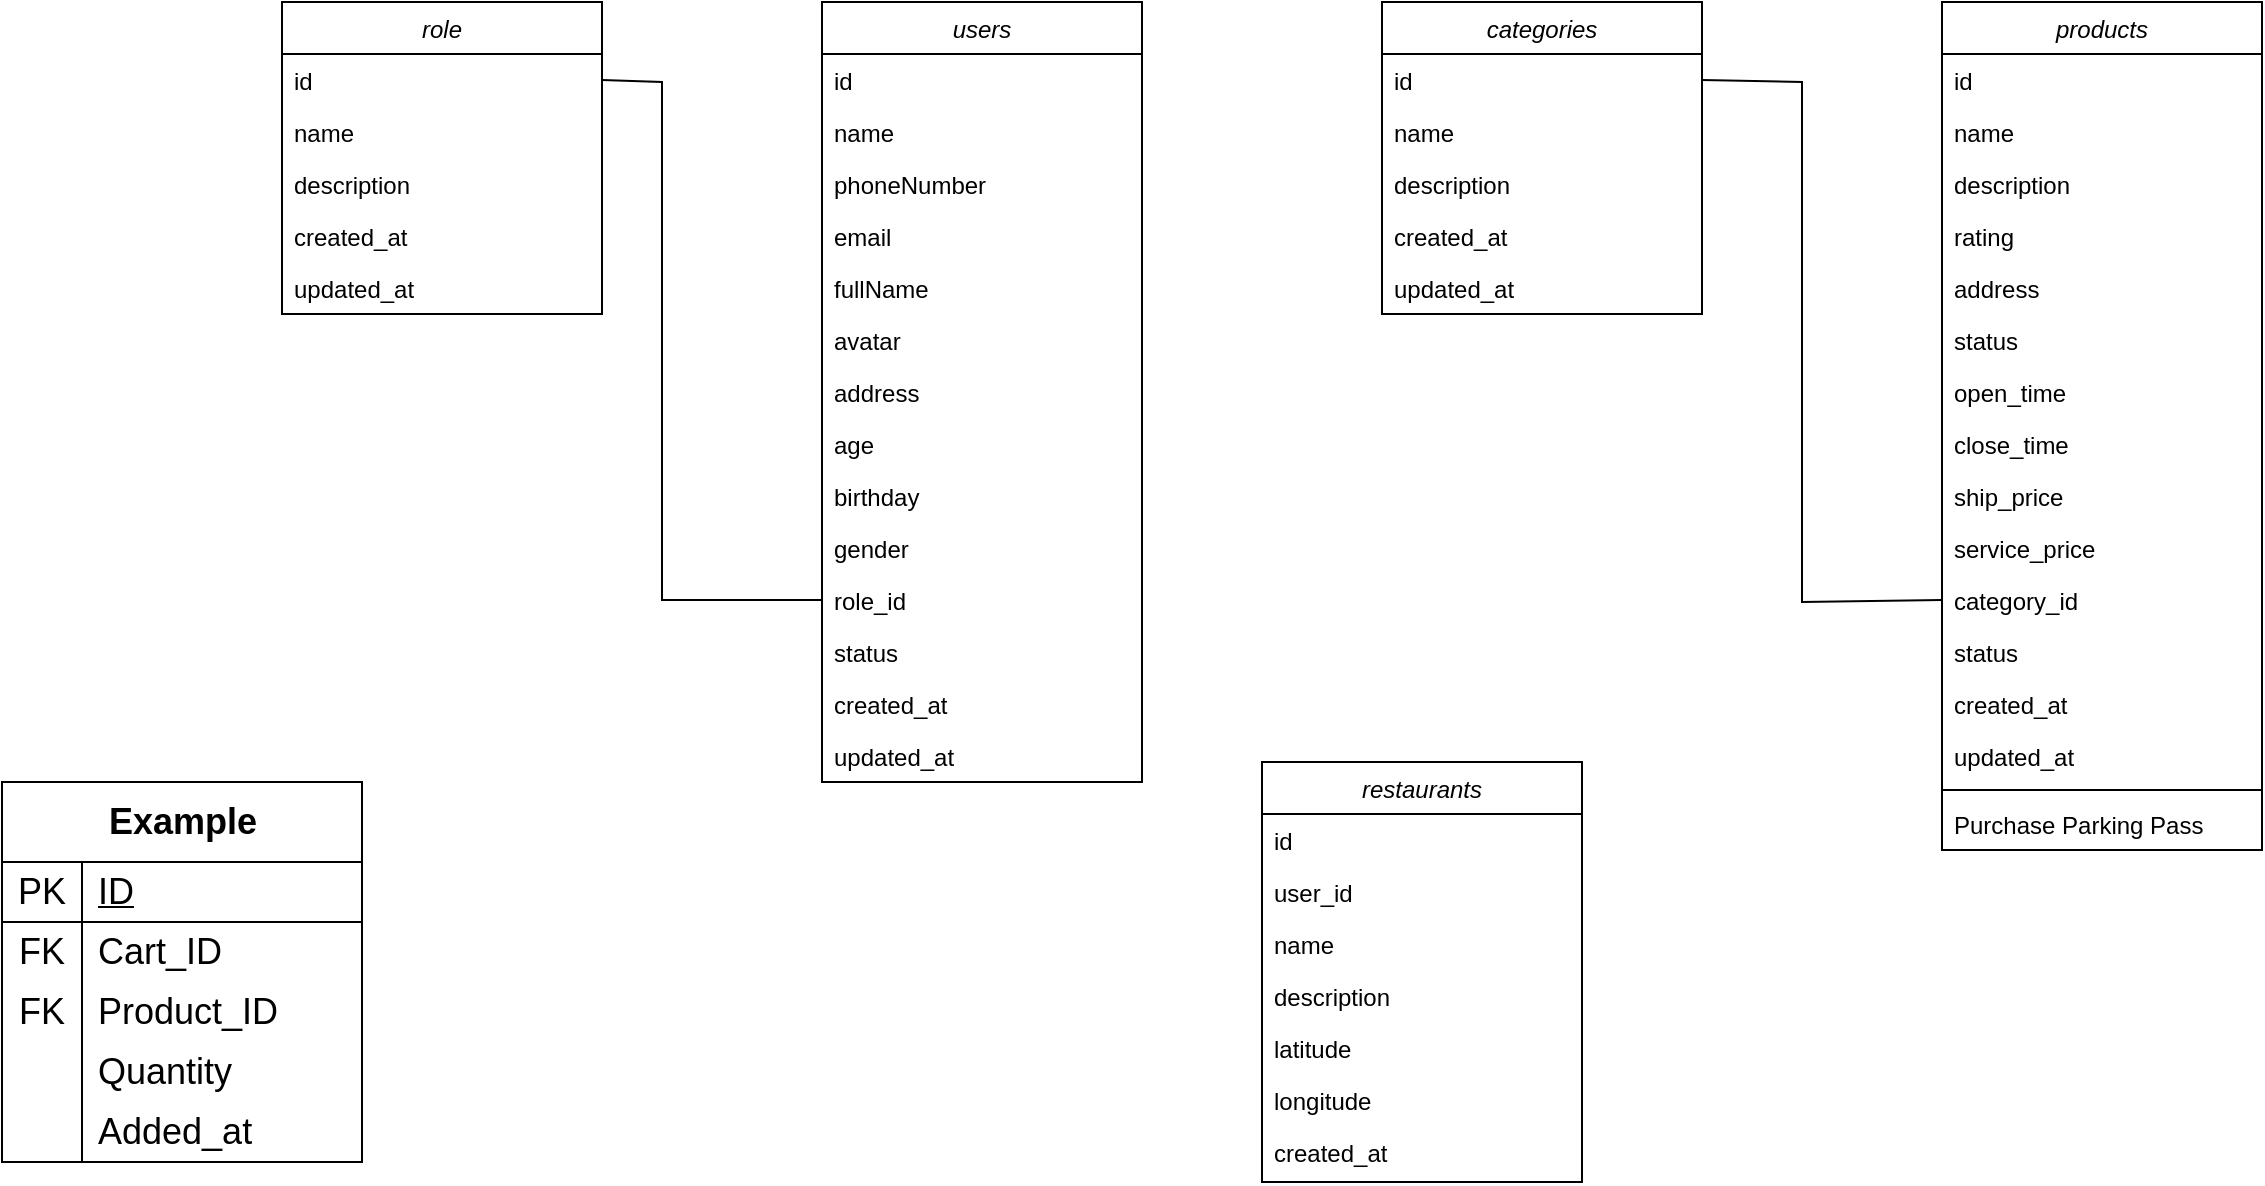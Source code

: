 <mxfile version="26.1.0">
  <diagram id="C5RBs43oDa-KdzZeNtuy" name="Page-1">
    <mxGraphModel dx="2739" dy="1029" grid="1" gridSize="10" guides="1" tooltips="1" connect="1" arrows="1" fold="1" page="1" pageScale="1" pageWidth="827" pageHeight="1169" math="0" shadow="0">
      <root>
        <mxCell id="WIyWlLk6GJQsqaUBKTNV-0" />
        <mxCell id="WIyWlLk6GJQsqaUBKTNV-1" parent="WIyWlLk6GJQsqaUBKTNV-0" />
        <mxCell id="gdVN7yan0BjnN_KAf-kx-9" value="role" style="swimlane;fontStyle=2;align=center;verticalAlign=top;childLayout=stackLayout;horizontal=1;startSize=26;horizontalStack=0;resizeParent=1;resizeLast=0;collapsible=1;marginBottom=0;rounded=0;shadow=0;strokeWidth=1;" parent="WIyWlLk6GJQsqaUBKTNV-1" vertex="1">
          <mxGeometry x="-30" y="80" width="160" height="156" as="geometry">
            <mxRectangle x="230" y="140" width="160" height="26" as="alternateBounds" />
          </mxGeometry>
        </mxCell>
        <mxCell id="gdVN7yan0BjnN_KAf-kx-10" value="id" style="text;align=left;verticalAlign=top;spacingLeft=4;spacingRight=4;overflow=hidden;rotatable=0;points=[[0,0.5],[1,0.5]];portConstraint=eastwest;" parent="gdVN7yan0BjnN_KAf-kx-9" vertex="1">
          <mxGeometry y="26" width="160" height="26" as="geometry" />
        </mxCell>
        <mxCell id="gdVN7yan0BjnN_KAf-kx-13" value="name" style="text;align=left;verticalAlign=top;spacingLeft=4;spacingRight=4;overflow=hidden;rotatable=0;points=[[0,0.5],[1,0.5]];portConstraint=eastwest;rounded=0;shadow=0;html=0;" parent="gdVN7yan0BjnN_KAf-kx-9" vertex="1">
          <mxGeometry y="52" width="160" height="26" as="geometry" />
        </mxCell>
        <mxCell id="gdVN7yan0BjnN_KAf-kx-26" value="description" style="text;align=left;verticalAlign=top;spacingLeft=4;spacingRight=4;overflow=hidden;rotatable=0;points=[[0,0.5],[1,0.5]];portConstraint=eastwest;" parent="gdVN7yan0BjnN_KAf-kx-9" vertex="1">
          <mxGeometry y="78" width="160" height="26" as="geometry" />
        </mxCell>
        <mxCell id="gdVN7yan0BjnN_KAf-kx-27" value="created_at" style="text;align=left;verticalAlign=top;spacingLeft=4;spacingRight=4;overflow=hidden;rotatable=0;points=[[0,0.5],[1,0.5]];portConstraint=eastwest;" parent="gdVN7yan0BjnN_KAf-kx-9" vertex="1">
          <mxGeometry y="104" width="160" height="26" as="geometry" />
        </mxCell>
        <mxCell id="gdVN7yan0BjnN_KAf-kx-28" value="updated_at" style="text;align=left;verticalAlign=top;spacingLeft=4;spacingRight=4;overflow=hidden;rotatable=0;points=[[0,0.5],[1,0.5]];portConstraint=eastwest;" parent="gdVN7yan0BjnN_KAf-kx-9" vertex="1">
          <mxGeometry y="130" width="160" height="26" as="geometry" />
        </mxCell>
        <mxCell id="gdVN7yan0BjnN_KAf-kx-29" value="" style="endArrow=none;html=1;rounded=0;exitX=1;exitY=0.5;exitDx=0;exitDy=0;entryX=0;entryY=0.5;entryDx=0;entryDy=0;" parent="WIyWlLk6GJQsqaUBKTNV-1" source="gdVN7yan0BjnN_KAf-kx-10" target="gdVN7yan0BjnN_KAf-kx-88" edge="1">
          <mxGeometry width="50" height="50" relative="1" as="geometry">
            <mxPoint x="160" y="330" as="sourcePoint" />
            <mxPoint x="210" y="280" as="targetPoint" />
            <Array as="points">
              <mxPoint x="160" y="120" />
              <mxPoint x="160" y="379" />
            </Array>
          </mxGeometry>
        </mxCell>
        <mxCell id="gdVN7yan0BjnN_KAf-kx-30" value="categories" style="swimlane;fontStyle=2;align=center;verticalAlign=top;childLayout=stackLayout;horizontal=1;startSize=26;horizontalStack=0;resizeParent=1;resizeLast=0;collapsible=1;marginBottom=0;rounded=0;shadow=0;strokeWidth=1;" parent="WIyWlLk6GJQsqaUBKTNV-1" vertex="1">
          <mxGeometry x="520" y="80" width="160" height="156" as="geometry">
            <mxRectangle x="230" y="140" width="160" height="26" as="alternateBounds" />
          </mxGeometry>
        </mxCell>
        <mxCell id="gdVN7yan0BjnN_KAf-kx-31" value="id" style="text;align=left;verticalAlign=top;spacingLeft=4;spacingRight=4;overflow=hidden;rotatable=0;points=[[0,0.5],[1,0.5]];portConstraint=eastwest;" parent="gdVN7yan0BjnN_KAf-kx-30" vertex="1">
          <mxGeometry y="26" width="160" height="26" as="geometry" />
        </mxCell>
        <mxCell id="gdVN7yan0BjnN_KAf-kx-32" value="name" style="text;align=left;verticalAlign=top;spacingLeft=4;spacingRight=4;overflow=hidden;rotatable=0;points=[[0,0.5],[1,0.5]];portConstraint=eastwest;rounded=0;shadow=0;html=0;" parent="gdVN7yan0BjnN_KAf-kx-30" vertex="1">
          <mxGeometry y="52" width="160" height="26" as="geometry" />
        </mxCell>
        <mxCell id="gdVN7yan0BjnN_KAf-kx-33" value="description" style="text;align=left;verticalAlign=top;spacingLeft=4;spacingRight=4;overflow=hidden;rotatable=0;points=[[0,0.5],[1,0.5]];portConstraint=eastwest;" parent="gdVN7yan0BjnN_KAf-kx-30" vertex="1">
          <mxGeometry y="78" width="160" height="26" as="geometry" />
        </mxCell>
        <mxCell id="gdVN7yan0BjnN_KAf-kx-34" value="created_at" style="text;align=left;verticalAlign=top;spacingLeft=4;spacingRight=4;overflow=hidden;rotatable=0;points=[[0,0.5],[1,0.5]];portConstraint=eastwest;" parent="gdVN7yan0BjnN_KAf-kx-30" vertex="1">
          <mxGeometry y="104" width="160" height="26" as="geometry" />
        </mxCell>
        <mxCell id="gdVN7yan0BjnN_KAf-kx-35" value="updated_at" style="text;align=left;verticalAlign=top;spacingLeft=4;spacingRight=4;overflow=hidden;rotatable=0;points=[[0,0.5],[1,0.5]];portConstraint=eastwest;" parent="gdVN7yan0BjnN_KAf-kx-30" vertex="1">
          <mxGeometry y="130" width="160" height="26" as="geometry" />
        </mxCell>
        <mxCell id="gdVN7yan0BjnN_KAf-kx-42" value="products" style="swimlane;fontStyle=2;align=center;verticalAlign=top;childLayout=stackLayout;horizontal=1;startSize=26;horizontalStack=0;resizeParent=1;resizeLast=0;collapsible=1;marginBottom=0;rounded=0;shadow=0;strokeWidth=1;whiteSpace=wrap;" parent="WIyWlLk6GJQsqaUBKTNV-1" vertex="1">
          <mxGeometry x="800" y="80" width="160" height="424" as="geometry">
            <mxRectangle x="230" y="140" width="160" height="26" as="alternateBounds" />
          </mxGeometry>
        </mxCell>
        <mxCell id="gdVN7yan0BjnN_KAf-kx-59" value="id" style="text;align=left;verticalAlign=top;spacingLeft=4;spacingRight=4;overflow=hidden;rotatable=0;points=[[0,0.5],[1,0.5]];portConstraint=eastwest;" parent="gdVN7yan0BjnN_KAf-kx-42" vertex="1">
          <mxGeometry y="26" width="160" height="26" as="geometry" />
        </mxCell>
        <mxCell id="gdVN7yan0BjnN_KAf-kx-43" value="name" style="text;align=left;verticalAlign=top;spacingLeft=4;spacingRight=4;overflow=hidden;rotatable=0;points=[[0,0.5],[1,0.5]];portConstraint=eastwest;" parent="gdVN7yan0BjnN_KAf-kx-42" vertex="1">
          <mxGeometry y="52" width="160" height="26" as="geometry" />
        </mxCell>
        <mxCell id="gdVN7yan0BjnN_KAf-kx-44" value="description" style="text;align=left;verticalAlign=top;spacingLeft=4;spacingRight=4;overflow=hidden;rotatable=0;points=[[0,0.5],[1,0.5]];portConstraint=eastwest;rounded=0;shadow=0;html=0;" parent="gdVN7yan0BjnN_KAf-kx-42" vertex="1">
          <mxGeometry y="78" width="160" height="26" as="geometry" />
        </mxCell>
        <mxCell id="gdVN7yan0BjnN_KAf-kx-45" value="rating" style="text;align=left;verticalAlign=top;spacingLeft=4;spacingRight=4;overflow=hidden;rotatable=0;points=[[0,0.5],[1,0.5]];portConstraint=eastwest;rounded=0;shadow=0;html=0;" parent="gdVN7yan0BjnN_KAf-kx-42" vertex="1">
          <mxGeometry y="104" width="160" height="26" as="geometry" />
        </mxCell>
        <mxCell id="gdVN7yan0BjnN_KAf-kx-46" value="address" style="text;align=left;verticalAlign=top;spacingLeft=4;spacingRight=4;overflow=hidden;rotatable=0;points=[[0,0.5],[1,0.5]];portConstraint=eastwest;rounded=0;shadow=0;html=0;" parent="gdVN7yan0BjnN_KAf-kx-42" vertex="1">
          <mxGeometry y="130" width="160" height="26" as="geometry" />
        </mxCell>
        <mxCell id="gdVN7yan0BjnN_KAf-kx-47" value="status" style="text;align=left;verticalAlign=top;spacingLeft=4;spacingRight=4;overflow=hidden;rotatable=0;points=[[0,0.5],[1,0.5]];portConstraint=eastwest;rounded=0;shadow=0;html=0;" parent="gdVN7yan0BjnN_KAf-kx-42" vertex="1">
          <mxGeometry y="156" width="160" height="26" as="geometry" />
        </mxCell>
        <mxCell id="gdVN7yan0BjnN_KAf-kx-48" value="open_time" style="text;align=left;verticalAlign=top;spacingLeft=4;spacingRight=4;overflow=hidden;rotatable=0;points=[[0,0.5],[1,0.5]];portConstraint=eastwest;rounded=0;shadow=0;html=0;" parent="gdVN7yan0BjnN_KAf-kx-42" vertex="1">
          <mxGeometry y="182" width="160" height="26" as="geometry" />
        </mxCell>
        <mxCell id="gdVN7yan0BjnN_KAf-kx-49" value="close_time" style="text;align=left;verticalAlign=top;spacingLeft=4;spacingRight=4;overflow=hidden;rotatable=0;points=[[0,0.5],[1,0.5]];portConstraint=eastwest;" parent="gdVN7yan0BjnN_KAf-kx-42" vertex="1">
          <mxGeometry y="208" width="160" height="26" as="geometry" />
        </mxCell>
        <mxCell id="gdVN7yan0BjnN_KAf-kx-50" value="ship_price" style="text;align=left;verticalAlign=top;spacingLeft=4;spacingRight=4;overflow=hidden;rotatable=0;points=[[0,0.5],[1,0.5]];portConstraint=eastwest;" parent="gdVN7yan0BjnN_KAf-kx-42" vertex="1">
          <mxGeometry y="234" width="160" height="26" as="geometry" />
        </mxCell>
        <mxCell id="gdVN7yan0BjnN_KAf-kx-51" value="service_price" style="text;align=left;verticalAlign=top;spacingLeft=4;spacingRight=4;overflow=hidden;rotatable=0;points=[[0,0.5],[1,0.5]];portConstraint=eastwest;" parent="gdVN7yan0BjnN_KAf-kx-42" vertex="1">
          <mxGeometry y="260" width="160" height="26" as="geometry" />
        </mxCell>
        <mxCell id="gdVN7yan0BjnN_KAf-kx-52" value="category_id" style="text;align=left;verticalAlign=top;spacingLeft=4;spacingRight=4;overflow=hidden;rotatable=0;points=[[0,0.5],[1,0.5]];portConstraint=eastwest;" parent="gdVN7yan0BjnN_KAf-kx-42" vertex="1">
          <mxGeometry y="286" width="160" height="26" as="geometry" />
        </mxCell>
        <mxCell id="gdVN7yan0BjnN_KAf-kx-53" value="status" style="text;align=left;verticalAlign=top;spacingLeft=4;spacingRight=4;overflow=hidden;rotatable=0;points=[[0,0.5],[1,0.5]];portConstraint=eastwest;" parent="gdVN7yan0BjnN_KAf-kx-42" vertex="1">
          <mxGeometry y="312" width="160" height="26" as="geometry" />
        </mxCell>
        <mxCell id="gdVN7yan0BjnN_KAf-kx-54" value="created_at" style="text;align=left;verticalAlign=top;spacingLeft=4;spacingRight=4;overflow=hidden;rotatable=0;points=[[0,0.5],[1,0.5]];portConstraint=eastwest;" parent="gdVN7yan0BjnN_KAf-kx-42" vertex="1">
          <mxGeometry y="338" width="160" height="26" as="geometry" />
        </mxCell>
        <mxCell id="gdVN7yan0BjnN_KAf-kx-55" value="updated_at" style="text;align=left;verticalAlign=top;spacingLeft=4;spacingRight=4;overflow=hidden;rotatable=0;points=[[0,0.5],[1,0.5]];portConstraint=eastwest;" parent="gdVN7yan0BjnN_KAf-kx-42" vertex="1">
          <mxGeometry y="364" width="160" height="26" as="geometry" />
        </mxCell>
        <mxCell id="gdVN7yan0BjnN_KAf-kx-56" value="" style="line;html=1;strokeWidth=1;align=left;verticalAlign=middle;spacingTop=-1;spacingLeft=3;spacingRight=3;rotatable=0;labelPosition=right;points=[];portConstraint=eastwest;" parent="gdVN7yan0BjnN_KAf-kx-42" vertex="1">
          <mxGeometry y="390" width="160" height="8" as="geometry" />
        </mxCell>
        <mxCell id="gdVN7yan0BjnN_KAf-kx-57" value="Purchase Parking Pass" style="text;align=left;verticalAlign=top;spacingLeft=4;spacingRight=4;overflow=hidden;rotatable=0;points=[[0,0.5],[1,0.5]];portConstraint=eastwest;" parent="gdVN7yan0BjnN_KAf-kx-42" vertex="1">
          <mxGeometry y="398" width="160" height="26" as="geometry" />
        </mxCell>
        <mxCell id="gdVN7yan0BjnN_KAf-kx-60" value="restaurants" style="swimlane;fontStyle=2;align=center;verticalAlign=top;childLayout=stackLayout;horizontal=1;startSize=26;horizontalStack=0;resizeParent=1;resizeLast=0;collapsible=1;marginBottom=0;rounded=0;shadow=0;strokeWidth=1;" parent="WIyWlLk6GJQsqaUBKTNV-1" vertex="1">
          <mxGeometry x="460" y="460" width="160" height="210" as="geometry">
            <mxRectangle x="230" y="140" width="160" height="26" as="alternateBounds" />
          </mxGeometry>
        </mxCell>
        <mxCell id="gdVN7yan0BjnN_KAf-kx-61" value="id" style="text;align=left;verticalAlign=top;spacingLeft=4;spacingRight=4;overflow=hidden;rotatable=0;points=[[0,0.5],[1,0.5]];portConstraint=eastwest;" parent="gdVN7yan0BjnN_KAf-kx-60" vertex="1">
          <mxGeometry y="26" width="160" height="26" as="geometry" />
        </mxCell>
        <mxCell id="gdVN7yan0BjnN_KAf-kx-62" value="user_id" style="text;align=left;verticalAlign=top;spacingLeft=4;spacingRight=4;overflow=hidden;rotatable=0;points=[[0,0.5],[1,0.5]];portConstraint=eastwest;" parent="gdVN7yan0BjnN_KAf-kx-60" vertex="1">
          <mxGeometry y="52" width="160" height="26" as="geometry" />
        </mxCell>
        <mxCell id="gdVN7yan0BjnN_KAf-kx-63" value="name" style="text;align=left;verticalAlign=top;spacingLeft=4;spacingRight=4;overflow=hidden;rotatable=0;points=[[0,0.5],[1,0.5]];portConstraint=eastwest;rounded=0;shadow=0;html=0;" parent="gdVN7yan0BjnN_KAf-kx-60" vertex="1">
          <mxGeometry y="78" width="160" height="26" as="geometry" />
        </mxCell>
        <mxCell id="gdVN7yan0BjnN_KAf-kx-64" value="description" style="text;align=left;verticalAlign=top;spacingLeft=4;spacingRight=4;overflow=hidden;rotatable=0;points=[[0,0.5],[1,0.5]];portConstraint=eastwest;rounded=0;shadow=0;html=0;" parent="gdVN7yan0BjnN_KAf-kx-60" vertex="1">
          <mxGeometry y="104" width="160" height="26" as="geometry" />
        </mxCell>
        <mxCell id="gdVN7yan0BjnN_KAf-kx-65" value="latitude" style="text;align=left;verticalAlign=top;spacingLeft=4;spacingRight=4;overflow=hidden;rotatable=0;points=[[0,0.5],[1,0.5]];portConstraint=eastwest;rounded=0;shadow=0;html=0;" parent="gdVN7yan0BjnN_KAf-kx-60" vertex="1">
          <mxGeometry y="130" width="160" height="26" as="geometry" />
        </mxCell>
        <mxCell id="gdVN7yan0BjnN_KAf-kx-66" value="longitude" style="text;align=left;verticalAlign=top;spacingLeft=4;spacingRight=4;overflow=hidden;rotatable=0;points=[[0,0.5],[1,0.5]];portConstraint=eastwest;rounded=0;shadow=0;html=0;" parent="gdVN7yan0BjnN_KAf-kx-60" vertex="1">
          <mxGeometry y="156" width="160" height="26" as="geometry" />
        </mxCell>
        <mxCell id="gdVN7yan0BjnN_KAf-kx-73" value="created_at" style="text;align=left;verticalAlign=top;spacingLeft=4;spacingRight=4;overflow=hidden;rotatable=0;points=[[0,0.5],[1,0.5]];portConstraint=eastwest;" parent="gdVN7yan0BjnN_KAf-kx-60" vertex="1">
          <mxGeometry y="182" width="160" height="26" as="geometry" />
        </mxCell>
        <mxCell id="gdVN7yan0BjnN_KAf-kx-77" value="users" style="swimlane;fontStyle=2;align=center;verticalAlign=top;childLayout=stackLayout;horizontal=1;startSize=26;horizontalStack=0;resizeParent=1;resizeLast=0;collapsible=1;marginBottom=0;rounded=0;shadow=0;strokeWidth=1;" parent="WIyWlLk6GJQsqaUBKTNV-1" vertex="1">
          <mxGeometry x="240" y="80" width="160" height="390" as="geometry">
            <mxRectangle x="230" y="140" width="160" height="26" as="alternateBounds" />
          </mxGeometry>
        </mxCell>
        <mxCell id="gdVN7yan0BjnN_KAf-kx-78" value="id" style="text;align=left;verticalAlign=top;spacingLeft=4;spacingRight=4;overflow=hidden;rotatable=0;points=[[0,0.5],[1,0.5]];portConstraint=eastwest;" parent="gdVN7yan0BjnN_KAf-kx-77" vertex="1">
          <mxGeometry y="26" width="160" height="26" as="geometry" />
        </mxCell>
        <mxCell id="gdVN7yan0BjnN_KAf-kx-79" value="name" style="text;align=left;verticalAlign=top;spacingLeft=4;spacingRight=4;overflow=hidden;rotatable=0;points=[[0,0.5],[1,0.5]];portConstraint=eastwest;" parent="gdVN7yan0BjnN_KAf-kx-77" vertex="1">
          <mxGeometry y="52" width="160" height="26" as="geometry" />
        </mxCell>
        <mxCell id="gdVN7yan0BjnN_KAf-kx-80" value="phoneNumber" style="text;align=left;verticalAlign=top;spacingLeft=4;spacingRight=4;overflow=hidden;rotatable=0;points=[[0,0.5],[1,0.5]];portConstraint=eastwest;rounded=0;shadow=0;html=0;" parent="gdVN7yan0BjnN_KAf-kx-77" vertex="1">
          <mxGeometry y="78" width="160" height="26" as="geometry" />
        </mxCell>
        <mxCell id="gdVN7yan0BjnN_KAf-kx-81" value="email" style="text;align=left;verticalAlign=top;spacingLeft=4;spacingRight=4;overflow=hidden;rotatable=0;points=[[0,0.5],[1,0.5]];portConstraint=eastwest;rounded=0;shadow=0;html=0;" parent="gdVN7yan0BjnN_KAf-kx-77" vertex="1">
          <mxGeometry y="104" width="160" height="26" as="geometry" />
        </mxCell>
        <mxCell id="gdVN7yan0BjnN_KAf-kx-82" value="fullName" style="text;align=left;verticalAlign=top;spacingLeft=4;spacingRight=4;overflow=hidden;rotatable=0;points=[[0,0.5],[1,0.5]];portConstraint=eastwest;rounded=0;shadow=0;html=0;" parent="gdVN7yan0BjnN_KAf-kx-77" vertex="1">
          <mxGeometry y="130" width="160" height="26" as="geometry" />
        </mxCell>
        <mxCell id="gdVN7yan0BjnN_KAf-kx-83" value="avatar" style="text;align=left;verticalAlign=top;spacingLeft=4;spacingRight=4;overflow=hidden;rotatable=0;points=[[0,0.5],[1,0.5]];portConstraint=eastwest;rounded=0;shadow=0;html=0;" parent="gdVN7yan0BjnN_KAf-kx-77" vertex="1">
          <mxGeometry y="156" width="160" height="26" as="geometry" />
        </mxCell>
        <mxCell id="gdVN7yan0BjnN_KAf-kx-84" value="address" style="text;align=left;verticalAlign=top;spacingLeft=4;spacingRight=4;overflow=hidden;rotatable=0;points=[[0,0.5],[1,0.5]];portConstraint=eastwest;rounded=0;shadow=0;html=0;" parent="gdVN7yan0BjnN_KAf-kx-77" vertex="1">
          <mxGeometry y="182" width="160" height="26" as="geometry" />
        </mxCell>
        <mxCell id="gdVN7yan0BjnN_KAf-kx-85" value="age" style="text;align=left;verticalAlign=top;spacingLeft=4;spacingRight=4;overflow=hidden;rotatable=0;points=[[0,0.5],[1,0.5]];portConstraint=eastwest;" parent="gdVN7yan0BjnN_KAf-kx-77" vertex="1">
          <mxGeometry y="208" width="160" height="26" as="geometry" />
        </mxCell>
        <mxCell id="gdVN7yan0BjnN_KAf-kx-86" value="birthday" style="text;align=left;verticalAlign=top;spacingLeft=4;spacingRight=4;overflow=hidden;rotatable=0;points=[[0,0.5],[1,0.5]];portConstraint=eastwest;" parent="gdVN7yan0BjnN_KAf-kx-77" vertex="1">
          <mxGeometry y="234" width="160" height="26" as="geometry" />
        </mxCell>
        <mxCell id="gdVN7yan0BjnN_KAf-kx-87" value="gender" style="text;align=left;verticalAlign=top;spacingLeft=4;spacingRight=4;overflow=hidden;rotatable=0;points=[[0,0.5],[1,0.5]];portConstraint=eastwest;" parent="gdVN7yan0BjnN_KAf-kx-77" vertex="1">
          <mxGeometry y="260" width="160" height="26" as="geometry" />
        </mxCell>
        <mxCell id="gdVN7yan0BjnN_KAf-kx-88" value="role_id" style="text;align=left;verticalAlign=top;spacingLeft=4;spacingRight=4;overflow=hidden;rotatable=0;points=[[0,0.5],[1,0.5]];portConstraint=eastwest;" parent="gdVN7yan0BjnN_KAf-kx-77" vertex="1">
          <mxGeometry y="286" width="160" height="26" as="geometry" />
        </mxCell>
        <mxCell id="gdVN7yan0BjnN_KAf-kx-89" value="status" style="text;align=left;verticalAlign=top;spacingLeft=4;spacingRight=4;overflow=hidden;rotatable=0;points=[[0,0.5],[1,0.5]];portConstraint=eastwest;" parent="gdVN7yan0BjnN_KAf-kx-77" vertex="1">
          <mxGeometry y="312" width="160" height="26" as="geometry" />
        </mxCell>
        <mxCell id="gdVN7yan0BjnN_KAf-kx-90" value="created_at" style="text;align=left;verticalAlign=top;spacingLeft=4;spacingRight=4;overflow=hidden;rotatable=0;points=[[0,0.5],[1,0.5]];portConstraint=eastwest;" parent="gdVN7yan0BjnN_KAf-kx-77" vertex="1">
          <mxGeometry y="338" width="160" height="26" as="geometry" />
        </mxCell>
        <mxCell id="gdVN7yan0BjnN_KAf-kx-91" value="updated_at" style="text;align=left;verticalAlign=top;spacingLeft=4;spacingRight=4;overflow=hidden;rotatable=0;points=[[0,0.5],[1,0.5]];portConstraint=eastwest;" parent="gdVN7yan0BjnN_KAf-kx-77" vertex="1">
          <mxGeometry y="364" width="160" height="26" as="geometry" />
        </mxCell>
        <mxCell id="gdVN7yan0BjnN_KAf-kx-94" value="" style="endArrow=none;html=1;rounded=0;exitX=1;exitY=0.5;exitDx=0;exitDy=0;entryX=0;entryY=0.5;entryDx=0;entryDy=0;" parent="WIyWlLk6GJQsqaUBKTNV-1" source="gdVN7yan0BjnN_KAf-kx-31" target="gdVN7yan0BjnN_KAf-kx-52" edge="1">
          <mxGeometry width="50" height="50" relative="1" as="geometry">
            <mxPoint x="710" y="350" as="sourcePoint" />
            <mxPoint x="760" y="300" as="targetPoint" />
            <Array as="points">
              <mxPoint x="730" y="120" />
              <mxPoint x="730" y="380" />
            </Array>
          </mxGeometry>
        </mxCell>
        <mxCell id="a3b0M-JwFqGPI_GB6F40-0" value="&lt;b&gt;Example&lt;/b&gt;" style="shape=table;startSize=40;container=1;collapsible=1;childLayout=tableLayout;fixedRows=1;rowLines=0;fontStyle=0;align=center;resizeLast=1;html=1;strokeWidth=1;fontSize=18;" vertex="1" parent="WIyWlLk6GJQsqaUBKTNV-1">
          <mxGeometry x="-170" y="470" width="180" height="190" as="geometry" />
        </mxCell>
        <mxCell id="a3b0M-JwFqGPI_GB6F40-1" value="" style="shape=tableRow;horizontal=0;startSize=0;swimlaneHead=0;swimlaneBody=0;fillColor=none;collapsible=0;dropTarget=0;points=[[0,0.5],[1,0.5]];portConstraint=eastwest;top=0;left=0;right=0;bottom=1;fontStyle=0;strokeWidth=1;fontSize=18;" vertex="1" parent="a3b0M-JwFqGPI_GB6F40-0">
          <mxGeometry y="40" width="180" height="30" as="geometry" />
        </mxCell>
        <mxCell id="a3b0M-JwFqGPI_GB6F40-2" value="PK" style="shape=partialRectangle;connectable=0;fillColor=none;top=0;left=0;bottom=0;right=0;fontStyle=0;overflow=hidden;whiteSpace=wrap;html=1;strokeWidth=1;fontSize=18;" vertex="1" parent="a3b0M-JwFqGPI_GB6F40-1">
          <mxGeometry width="40" height="30" as="geometry">
            <mxRectangle width="40" height="30" as="alternateBounds" />
          </mxGeometry>
        </mxCell>
        <mxCell id="a3b0M-JwFqGPI_GB6F40-3" value="ID" style="shape=partialRectangle;connectable=0;fillColor=none;top=0;left=0;bottom=0;right=0;align=left;spacingLeft=6;fontStyle=4;overflow=hidden;whiteSpace=wrap;html=1;strokeWidth=1;fontSize=18;" vertex="1" parent="a3b0M-JwFqGPI_GB6F40-1">
          <mxGeometry x="40" width="140" height="30" as="geometry">
            <mxRectangle width="140" height="30" as="alternateBounds" />
          </mxGeometry>
        </mxCell>
        <mxCell id="a3b0M-JwFqGPI_GB6F40-4" value="" style="shape=tableRow;horizontal=0;startSize=0;swimlaneHead=0;swimlaneBody=0;fillColor=none;collapsible=0;dropTarget=0;points=[[0,0.5],[1,0.5]];portConstraint=eastwest;top=0;left=0;right=0;bottom=0;fontStyle=0;strokeWidth=1;fontSize=18;" vertex="1" parent="a3b0M-JwFqGPI_GB6F40-0">
          <mxGeometry y="70" width="180" height="30" as="geometry" />
        </mxCell>
        <mxCell id="a3b0M-JwFqGPI_GB6F40-5" value="FK" style="shape=partialRectangle;connectable=0;fillColor=none;top=0;left=0;bottom=0;right=0;editable=1;overflow=hidden;whiteSpace=wrap;html=1;fontStyle=0;strokeWidth=1;fontSize=18;" vertex="1" parent="a3b0M-JwFqGPI_GB6F40-4">
          <mxGeometry width="40" height="30" as="geometry">
            <mxRectangle width="40" height="30" as="alternateBounds" />
          </mxGeometry>
        </mxCell>
        <mxCell id="a3b0M-JwFqGPI_GB6F40-6" value="Cart_ID" style="shape=partialRectangle;connectable=0;fillColor=none;top=0;left=0;bottom=0;right=0;align=left;spacingLeft=6;overflow=hidden;whiteSpace=wrap;html=1;fontStyle=0;strokeWidth=1;fontSize=18;" vertex="1" parent="a3b0M-JwFqGPI_GB6F40-4">
          <mxGeometry x="40" width="140" height="30" as="geometry">
            <mxRectangle width="140" height="30" as="alternateBounds" />
          </mxGeometry>
        </mxCell>
        <mxCell id="a3b0M-JwFqGPI_GB6F40-7" value="" style="shape=tableRow;horizontal=0;startSize=0;swimlaneHead=0;swimlaneBody=0;fillColor=none;collapsible=0;dropTarget=0;points=[[0,0.5],[1,0.5]];portConstraint=eastwest;top=0;left=0;right=0;bottom=0;fontStyle=0;strokeWidth=1;fontSize=18;" vertex="1" parent="a3b0M-JwFqGPI_GB6F40-0">
          <mxGeometry y="100" width="180" height="30" as="geometry" />
        </mxCell>
        <mxCell id="a3b0M-JwFqGPI_GB6F40-8" value="FK" style="shape=partialRectangle;connectable=0;fillColor=none;top=0;left=0;bottom=0;right=0;editable=1;overflow=hidden;whiteSpace=wrap;html=1;fontStyle=0;strokeWidth=1;fontSize=18;" vertex="1" parent="a3b0M-JwFqGPI_GB6F40-7">
          <mxGeometry width="40" height="30" as="geometry">
            <mxRectangle width="40" height="30" as="alternateBounds" />
          </mxGeometry>
        </mxCell>
        <mxCell id="a3b0M-JwFqGPI_GB6F40-9" value="Product_ID" style="shape=partialRectangle;connectable=0;fillColor=none;top=0;left=0;bottom=0;right=0;align=left;spacingLeft=6;overflow=hidden;whiteSpace=wrap;html=1;fontStyle=0;strokeWidth=1;fontSize=18;" vertex="1" parent="a3b0M-JwFqGPI_GB6F40-7">
          <mxGeometry x="40" width="140" height="30" as="geometry">
            <mxRectangle width="140" height="30" as="alternateBounds" />
          </mxGeometry>
        </mxCell>
        <mxCell id="a3b0M-JwFqGPI_GB6F40-10" value="" style="shape=tableRow;horizontal=0;startSize=0;swimlaneHead=0;swimlaneBody=0;fillColor=none;collapsible=0;dropTarget=0;points=[[0,0.5],[1,0.5]];portConstraint=eastwest;top=0;left=0;right=0;bottom=0;fontStyle=0;strokeWidth=1;fontSize=18;" vertex="1" parent="a3b0M-JwFqGPI_GB6F40-0">
          <mxGeometry y="130" width="180" height="30" as="geometry" />
        </mxCell>
        <mxCell id="a3b0M-JwFqGPI_GB6F40-11" value="" style="shape=partialRectangle;connectable=0;fillColor=none;top=0;left=0;bottom=0;right=0;editable=1;overflow=hidden;whiteSpace=wrap;html=1;fontStyle=0;strokeWidth=1;fontSize=18;" vertex="1" parent="a3b0M-JwFqGPI_GB6F40-10">
          <mxGeometry width="40" height="30" as="geometry">
            <mxRectangle width="40" height="30" as="alternateBounds" />
          </mxGeometry>
        </mxCell>
        <mxCell id="a3b0M-JwFqGPI_GB6F40-12" value="Quantity" style="shape=partialRectangle;connectable=0;fillColor=none;top=0;left=0;bottom=0;right=0;align=left;spacingLeft=6;overflow=hidden;whiteSpace=wrap;html=1;fontStyle=0;strokeWidth=1;fontSize=18;" vertex="1" parent="a3b0M-JwFqGPI_GB6F40-10">
          <mxGeometry x="40" width="140" height="30" as="geometry">
            <mxRectangle width="140" height="30" as="alternateBounds" />
          </mxGeometry>
        </mxCell>
        <mxCell id="a3b0M-JwFqGPI_GB6F40-13" value="" style="shape=tableRow;horizontal=0;startSize=0;swimlaneHead=0;swimlaneBody=0;fillColor=none;collapsible=0;dropTarget=0;points=[[0,0.5],[1,0.5]];portConstraint=eastwest;top=0;left=0;right=0;bottom=0;fontStyle=0;strokeWidth=1;fontSize=18;" vertex="1" parent="a3b0M-JwFqGPI_GB6F40-0">
          <mxGeometry y="160" width="180" height="30" as="geometry" />
        </mxCell>
        <mxCell id="a3b0M-JwFqGPI_GB6F40-14" value="" style="shape=partialRectangle;connectable=0;fillColor=none;top=0;left=0;bottom=0;right=0;editable=1;overflow=hidden;whiteSpace=wrap;html=1;fontStyle=0;strokeWidth=1;fontSize=18;" vertex="1" parent="a3b0M-JwFqGPI_GB6F40-13">
          <mxGeometry width="40" height="30" as="geometry">
            <mxRectangle width="40" height="30" as="alternateBounds" />
          </mxGeometry>
        </mxCell>
        <mxCell id="a3b0M-JwFqGPI_GB6F40-15" value="Added_at" style="shape=partialRectangle;connectable=0;fillColor=none;top=0;left=0;bottom=0;right=0;align=left;spacingLeft=6;overflow=hidden;whiteSpace=wrap;html=1;fontStyle=0;strokeWidth=1;fontSize=18;" vertex="1" parent="a3b0M-JwFqGPI_GB6F40-13">
          <mxGeometry x="40" width="140" height="30" as="geometry">
            <mxRectangle width="140" height="30" as="alternateBounds" />
          </mxGeometry>
        </mxCell>
      </root>
    </mxGraphModel>
  </diagram>
</mxfile>
